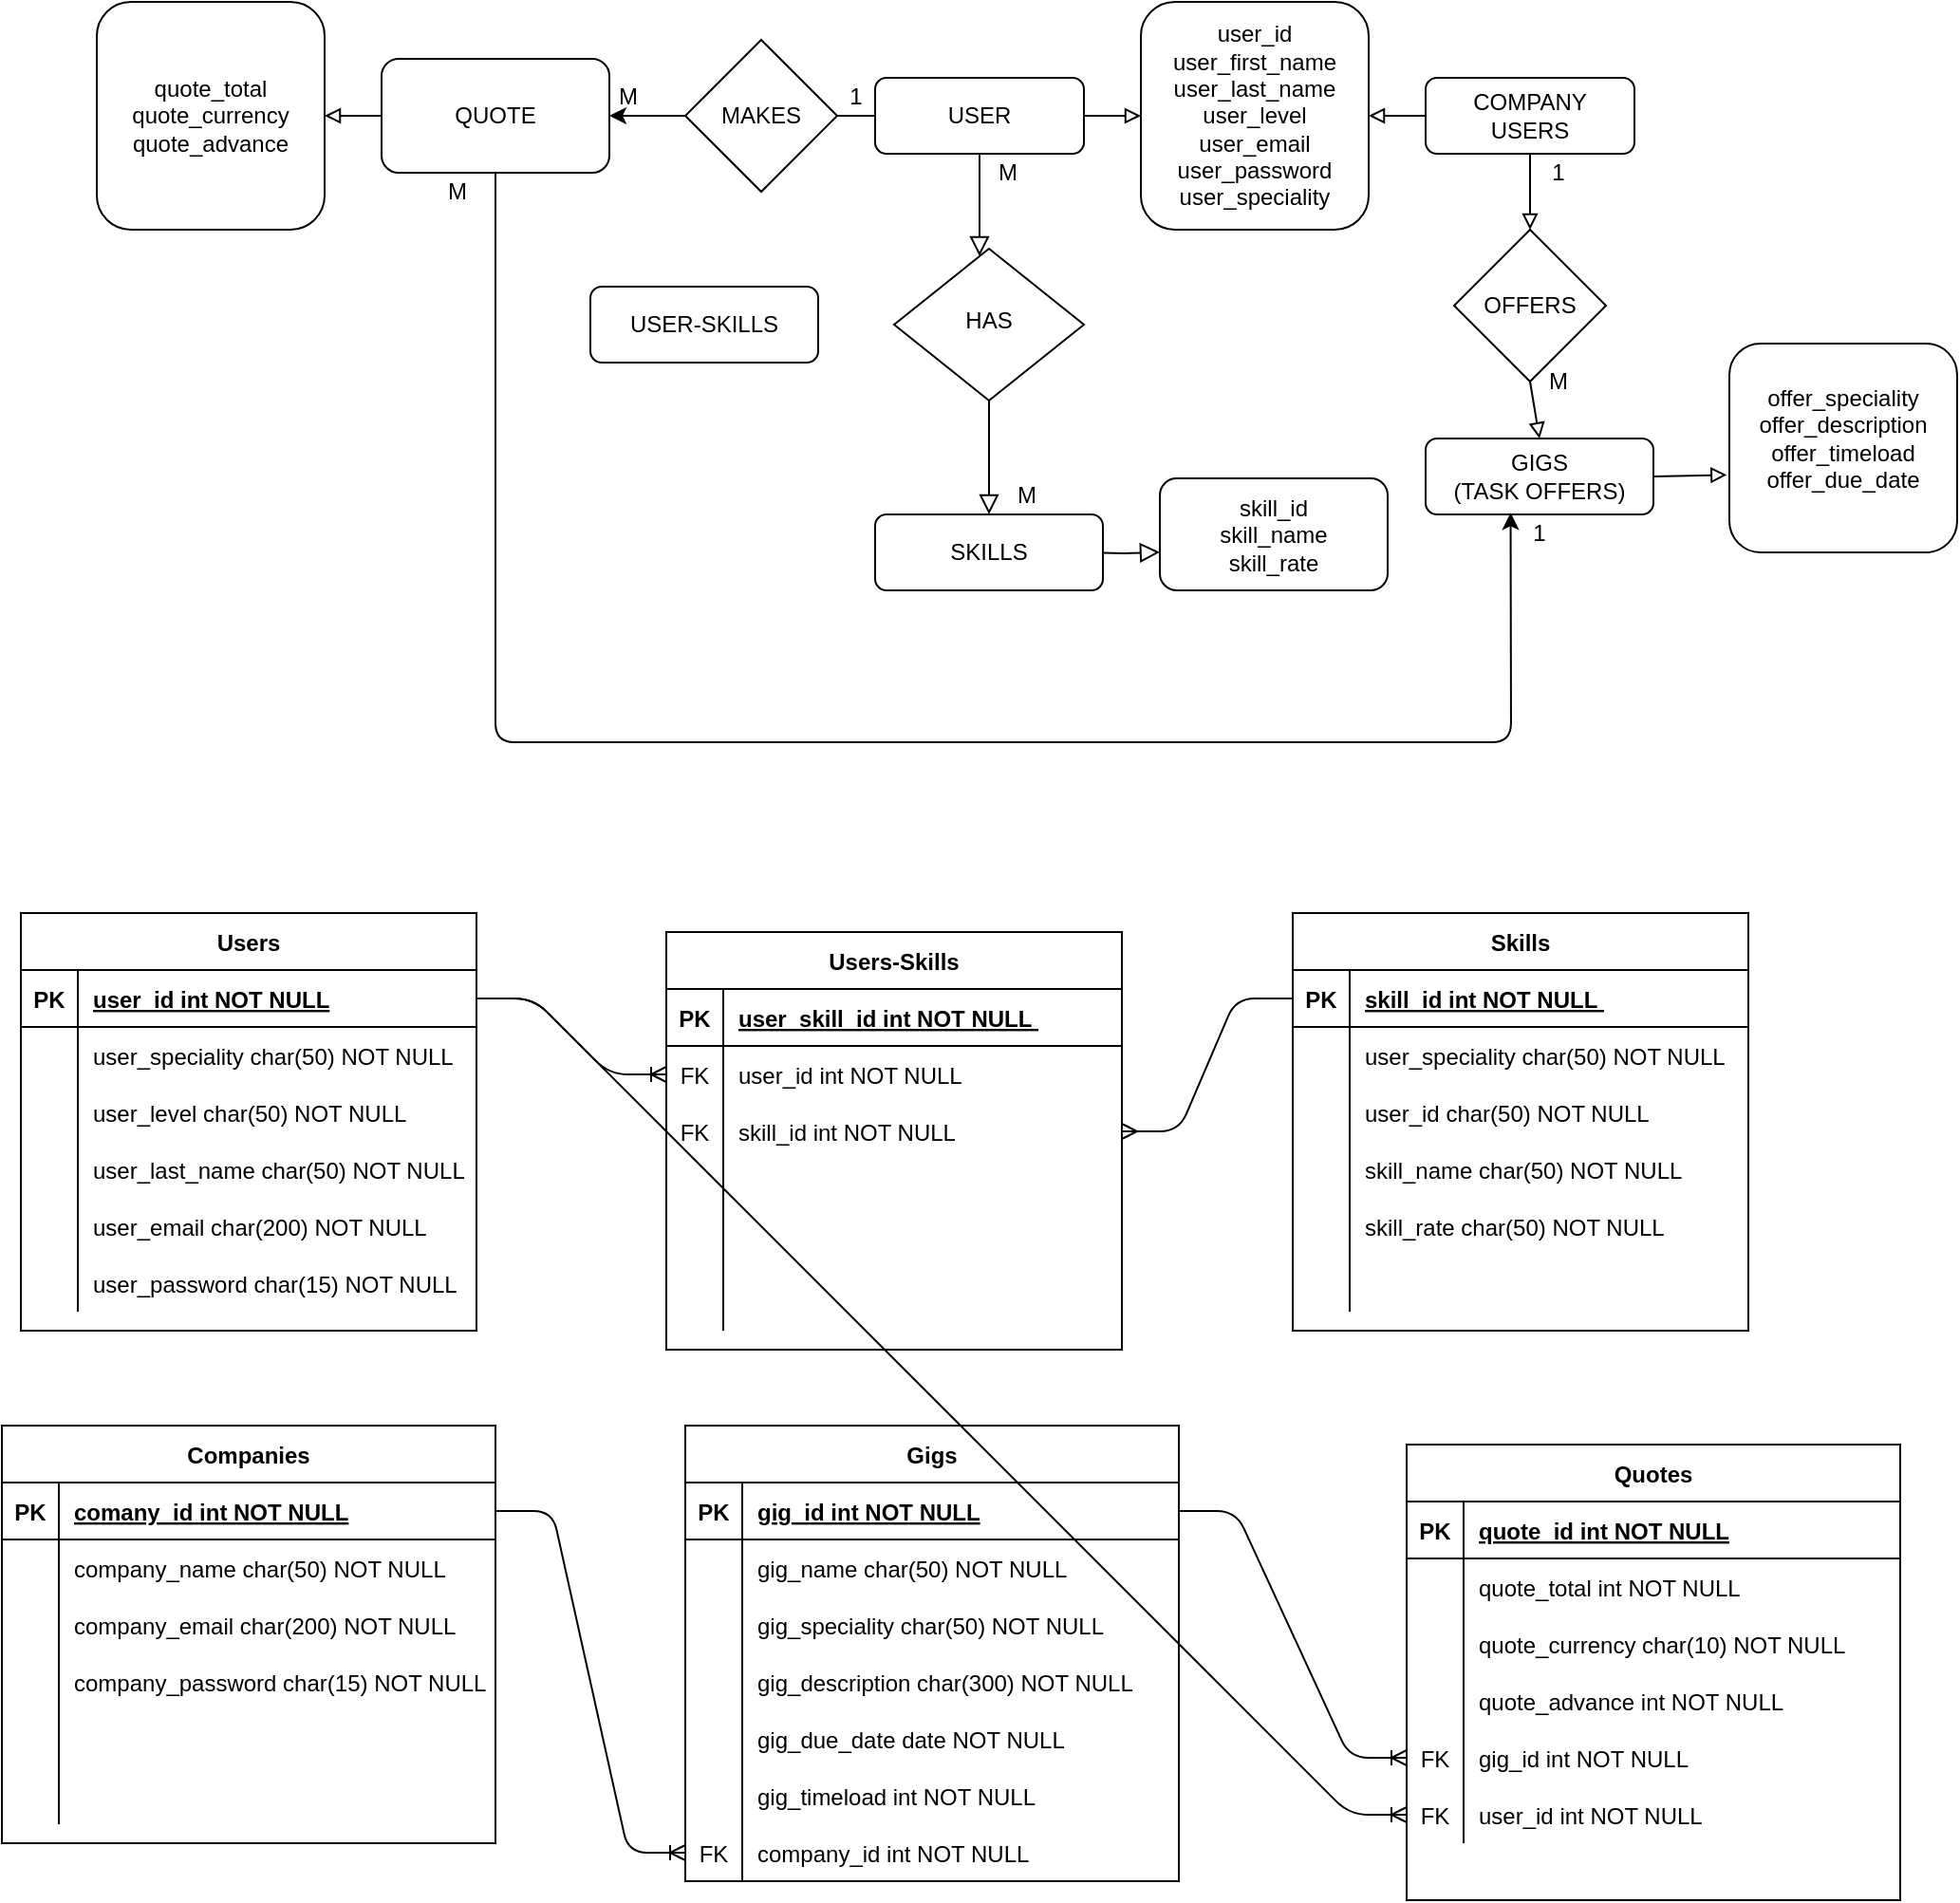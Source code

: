 <mxfile version="14.6.9" type="device"><diagram id="C5RBs43oDa-KdzZeNtuy" name="Page-1"><mxGraphModel dx="1940" dy="693" grid="1" gridSize="10" guides="1" tooltips="1" connect="1" arrows="1" fold="1" page="1" pageScale="1" pageWidth="827" pageHeight="1169" math="0" shadow="0"><root><mxCell id="WIyWlLk6GJQsqaUBKTNV-0"/><mxCell id="WIyWlLk6GJQsqaUBKTNV-1" parent="WIyWlLk6GJQsqaUBKTNV-0"/><mxCell id="WIyWlLk6GJQsqaUBKTNV-2" value="" style="rounded=0;html=1;jettySize=auto;orthogonalLoop=1;fontSize=11;endArrow=block;endFill=0;endSize=8;strokeWidth=1;shadow=0;labelBackgroundColor=none;edgeStyle=orthogonalEdgeStyle;" parent="WIyWlLk6GJQsqaUBKTNV-1" source="WIyWlLk6GJQsqaUBKTNV-3" target="WIyWlLk6GJQsqaUBKTNV-6" edge="1"><mxGeometry relative="1" as="geometry"><Array as="points"><mxPoint x="215" y="160"/><mxPoint x="215" y="160"/></Array></mxGeometry></mxCell><mxCell id="DviPVyhYTx432uyW9eKf-9" value="" style="edgeStyle=orthogonalEdgeStyle;rounded=0;orthogonalLoop=1;jettySize=auto;html=1;" edge="1" parent="WIyWlLk6GJQsqaUBKTNV-1" source="WIyWlLk6GJQsqaUBKTNV-3" target="DviPVyhYTx432uyW9eKf-8"><mxGeometry relative="1" as="geometry"/></mxCell><mxCell id="WIyWlLk6GJQsqaUBKTNV-3" value="USER" style="rounded=1;whiteSpace=wrap;html=1;fontSize=12;glass=0;strokeWidth=1;shadow=0;" parent="WIyWlLk6GJQsqaUBKTNV-1" vertex="1"><mxGeometry x="160" y="80" width="110" height="40" as="geometry"/></mxCell><mxCell id="WIyWlLk6GJQsqaUBKTNV-4" value="" style="rounded=0;html=1;jettySize=auto;orthogonalLoop=1;fontSize=11;endArrow=block;endFill=0;endSize=8;strokeWidth=1;shadow=0;labelBackgroundColor=none;edgeStyle=orthogonalEdgeStyle;" parent="WIyWlLk6GJQsqaUBKTNV-1" source="WIyWlLk6GJQsqaUBKTNV-6" edge="1"><mxGeometry y="20" relative="1" as="geometry"><mxPoint as="offset"/><mxPoint x="220" y="310" as="targetPoint"/><Array as="points"><mxPoint x="220" y="310"/></Array></mxGeometry></mxCell><mxCell id="WIyWlLk6GJQsqaUBKTNV-6" value="HAS" style="rhombus;whiteSpace=wrap;html=1;shadow=0;fontFamily=Helvetica;fontSize=12;align=center;strokeWidth=1;spacing=6;spacingTop=-4;" parent="WIyWlLk6GJQsqaUBKTNV-1" vertex="1"><mxGeometry x="170" y="170" width="100" height="80" as="geometry"/></mxCell><mxCell id="WIyWlLk6GJQsqaUBKTNV-9" value="" style="edgeStyle=orthogonalEdgeStyle;rounded=0;html=1;jettySize=auto;orthogonalLoop=1;fontSize=11;endArrow=block;endFill=0;endSize=8;strokeWidth=1;shadow=0;labelBackgroundColor=none;entryX=0;entryY=0.659;entryDx=0;entryDy=0;entryPerimeter=0;" parent="WIyWlLk6GJQsqaUBKTNV-1" target="WIyWlLk6GJQsqaUBKTNV-12" edge="1"><mxGeometry y="10" relative="1" as="geometry"><mxPoint as="offset"/><mxPoint x="270" y="330" as="sourcePoint"/><mxPoint x="309" y="330" as="targetPoint"/></mxGeometry></mxCell><mxCell id="WIyWlLk6GJQsqaUBKTNV-12" value="skill_id&lt;br&gt;skill_name&lt;br&gt;skill_rate" style="rounded=1;whiteSpace=wrap;html=1;fontSize=12;glass=0;strokeWidth=1;shadow=0;" parent="WIyWlLk6GJQsqaUBKTNV-1" vertex="1"><mxGeometry x="310" y="291" width="120" height="59" as="geometry"/></mxCell><mxCell id="zsSA6ns-RfoDLBIwvtzQ-1" value="SKILLS" style="rounded=1;whiteSpace=wrap;html=1;" parent="WIyWlLk6GJQsqaUBKTNV-1" vertex="1"><mxGeometry x="160" y="310" width="120" height="40" as="geometry"/></mxCell><mxCell id="zsSA6ns-RfoDLBIwvtzQ-2" value="" style="endArrow=block;html=1;exitX=1;exitY=0.5;exitDx=0;exitDy=0;endFill=0;entryX=0;entryY=0.5;entryDx=0;entryDy=0;" parent="WIyWlLk6GJQsqaUBKTNV-1" source="WIyWlLk6GJQsqaUBKTNV-3" target="zsSA6ns-RfoDLBIwvtzQ-3" edge="1"><mxGeometry width="50" height="50" relative="1" as="geometry"><mxPoint x="240" y="200" as="sourcePoint"/><mxPoint x="340" y="90" as="targetPoint"/></mxGeometry></mxCell><mxCell id="zsSA6ns-RfoDLBIwvtzQ-3" value="user_id&lt;br&gt;user_first_name&lt;br&gt;user_last_name&lt;br&gt;user_level&lt;br&gt;user_email&lt;br&gt;user_password&lt;br&gt;user_speciality" style="rounded=1;whiteSpace=wrap;html=1;fontSize=12;glass=0;strokeWidth=1;shadow=0;" parent="WIyWlLk6GJQsqaUBKTNV-1" vertex="1"><mxGeometry x="300" y="40" width="120" height="120" as="geometry"/></mxCell><mxCell id="zsSA6ns-RfoDLBIwvtzQ-4" value="COMPANY&lt;br&gt;USERS" style="rounded=1;whiteSpace=wrap;html=1;fontSize=12;glass=0;strokeWidth=1;shadow=0;" parent="WIyWlLk6GJQsqaUBKTNV-1" vertex="1"><mxGeometry x="450" y="80" width="110" height="40" as="geometry"/></mxCell><mxCell id="zsSA6ns-RfoDLBIwvtzQ-5" value="" style="endArrow=block;html=1;exitX=0;exitY=0.5;exitDx=0;exitDy=0;endFill=0;entryX=1;entryY=0.5;entryDx=0;entryDy=0;" parent="WIyWlLk6GJQsqaUBKTNV-1" source="zsSA6ns-RfoDLBIwvtzQ-4" target="zsSA6ns-RfoDLBIwvtzQ-3" edge="1"><mxGeometry width="50" height="50" relative="1" as="geometry"><mxPoint x="280" y="110" as="sourcePoint"/><mxPoint x="310" y="110" as="targetPoint"/></mxGeometry></mxCell><mxCell id="zsSA6ns-RfoDLBIwvtzQ-7" value="" style="rhombus;whiteSpace=wrap;html=1;" parent="WIyWlLk6GJQsqaUBKTNV-1" vertex="1"><mxGeometry x="465" y="160" width="80" height="80" as="geometry"/></mxCell><mxCell id="zsSA6ns-RfoDLBIwvtzQ-8" value="" style="endArrow=block;html=1;exitX=0.5;exitY=1;exitDx=0;exitDy=0;endFill=0;" parent="WIyWlLk6GJQsqaUBKTNV-1" source="zsSA6ns-RfoDLBIwvtzQ-4" target="zsSA6ns-RfoDLBIwvtzQ-7" edge="1"><mxGeometry width="50" height="50" relative="1" as="geometry"><mxPoint x="520" y="220" as="sourcePoint"/><mxPoint x="570" y="170" as="targetPoint"/></mxGeometry></mxCell><mxCell id="zsSA6ns-RfoDLBIwvtzQ-9" value="OFFERS" style="text;html=1;strokeColor=none;fillColor=none;align=center;verticalAlign=middle;whiteSpace=wrap;rounded=0;" parent="WIyWlLk6GJQsqaUBKTNV-1" vertex="1"><mxGeometry x="485" y="190" width="40" height="20" as="geometry"/></mxCell><mxCell id="zsSA6ns-RfoDLBIwvtzQ-10" value="GIGS&lt;br&gt;(TASK OFFERS)" style="rounded=1;whiteSpace=wrap;html=1;" parent="WIyWlLk6GJQsqaUBKTNV-1" vertex="1"><mxGeometry x="450" y="270" width="120" height="40" as="geometry"/></mxCell><mxCell id="zsSA6ns-RfoDLBIwvtzQ-11" value="" style="endArrow=block;html=1;exitX=0.5;exitY=1;exitDx=0;exitDy=0;endFill=0;entryX=0.5;entryY=0;entryDx=0;entryDy=0;" parent="WIyWlLk6GJQsqaUBKTNV-1" source="zsSA6ns-RfoDLBIwvtzQ-7" target="zsSA6ns-RfoDLBIwvtzQ-10" edge="1"><mxGeometry width="50" height="50" relative="1" as="geometry"><mxPoint x="515" y="130" as="sourcePoint"/><mxPoint x="515" y="170" as="targetPoint"/></mxGeometry></mxCell><mxCell id="zsSA6ns-RfoDLBIwvtzQ-12" value="" style="rounded=1;whiteSpace=wrap;html=1;" parent="WIyWlLk6GJQsqaUBKTNV-1" vertex="1"><mxGeometry x="610" y="220" width="120" height="110" as="geometry"/></mxCell><mxCell id="zsSA6ns-RfoDLBIwvtzQ-13" value="offer_speciality&lt;br&gt;offer_description&lt;br&gt;offer_timeload&lt;br&gt;offer_due_date" style="text;html=1;strokeColor=none;fillColor=none;align=center;verticalAlign=middle;whiteSpace=wrap;rounded=0;" parent="WIyWlLk6GJQsqaUBKTNV-1" vertex="1"><mxGeometry x="650" y="260" width="40" height="20" as="geometry"/></mxCell><mxCell id="zsSA6ns-RfoDLBIwvtzQ-14" value="" style="endArrow=block;html=1;exitX=1;exitY=0.5;exitDx=0;exitDy=0;endFill=0;entryX=-0.011;entryY=0.629;entryDx=0;entryDy=0;entryPerimeter=0;" parent="WIyWlLk6GJQsqaUBKTNV-1" source="zsSA6ns-RfoDLBIwvtzQ-10" target="zsSA6ns-RfoDLBIwvtzQ-12" edge="1"><mxGeometry width="50" height="50" relative="1" as="geometry"><mxPoint x="515" y="250" as="sourcePoint"/><mxPoint x="520" y="280" as="targetPoint"/></mxGeometry></mxCell><mxCell id="zsSA6ns-RfoDLBIwvtzQ-20" value="" style="edgeStyle=orthogonalEdgeStyle;rounded=0;orthogonalLoop=1;jettySize=auto;html=1;endArrow=block;endFill=0;exitX=0;exitY=0.5;exitDx=0;exitDy=0;" parent="WIyWlLk6GJQsqaUBKTNV-1" source="DviPVyhYTx432uyW9eKf-8" target="zsSA6ns-RfoDLBIwvtzQ-19" edge="1"><mxGeometry relative="1" as="geometry"><mxPoint x="570" y="570" as="sourcePoint"/></mxGeometry></mxCell><mxCell id="zsSA6ns-RfoDLBIwvtzQ-19" value="quote_total&lt;br&gt;quote_currency&lt;br&gt;quote_advance" style="whiteSpace=wrap;html=1;rounded=1;" parent="WIyWlLk6GJQsqaUBKTNV-1" vertex="1"><mxGeometry x="-250" y="40" width="120" height="120" as="geometry"/></mxCell><mxCell id="DviPVyhYTx432uyW9eKf-4" value="M" style="text;html=1;strokeColor=none;fillColor=none;align=center;verticalAlign=middle;whiteSpace=wrap;rounded=0;" vertex="1" parent="WIyWlLk6GJQsqaUBKTNV-1"><mxGeometry x="210" y="120" width="40" height="20" as="geometry"/></mxCell><mxCell id="DviPVyhYTx432uyW9eKf-5" value="M" style="text;html=1;strokeColor=none;fillColor=none;align=center;verticalAlign=middle;whiteSpace=wrap;rounded=0;" vertex="1" parent="WIyWlLk6GJQsqaUBKTNV-1"><mxGeometry x="220" y="290" width="40" height="20" as="geometry"/></mxCell><mxCell id="DviPVyhYTx432uyW9eKf-6" value="1" style="text;html=1;strokeColor=none;fillColor=none;align=center;verticalAlign=middle;whiteSpace=wrap;rounded=0;" vertex="1" parent="WIyWlLk6GJQsqaUBKTNV-1"><mxGeometry x="500" y="120" width="40" height="20" as="geometry"/></mxCell><mxCell id="DviPVyhYTx432uyW9eKf-7" value="M" style="text;html=1;strokeColor=none;fillColor=none;align=center;verticalAlign=middle;whiteSpace=wrap;rounded=0;" vertex="1" parent="WIyWlLk6GJQsqaUBKTNV-1"><mxGeometry x="500" y="230" width="40" height="20" as="geometry"/></mxCell><mxCell id="DviPVyhYTx432uyW9eKf-8" value="QUOTE" style="whiteSpace=wrap;html=1;rounded=1;shadow=0;strokeWidth=1;glass=0;" vertex="1" parent="WIyWlLk6GJQsqaUBKTNV-1"><mxGeometry x="-100" y="70" width="120" height="60" as="geometry"/></mxCell><mxCell id="DviPVyhYTx432uyW9eKf-10" value="MAKES" style="rhombus;whiteSpace=wrap;html=1;" vertex="1" parent="WIyWlLk6GJQsqaUBKTNV-1"><mxGeometry x="60" y="60" width="80" height="80" as="geometry"/></mxCell><mxCell id="DviPVyhYTx432uyW9eKf-11" value="1" style="text;html=1;strokeColor=none;fillColor=none;align=center;verticalAlign=middle;whiteSpace=wrap;rounded=0;" vertex="1" parent="WIyWlLk6GJQsqaUBKTNV-1"><mxGeometry x="130" y="80" width="40" height="20" as="geometry"/></mxCell><mxCell id="DviPVyhYTx432uyW9eKf-12" value="M" style="text;html=1;strokeColor=none;fillColor=none;align=center;verticalAlign=middle;whiteSpace=wrap;rounded=0;" vertex="1" parent="WIyWlLk6GJQsqaUBKTNV-1"><mxGeometry x="10" y="80" width="40" height="20" as="geometry"/></mxCell><mxCell id="DviPVyhYTx432uyW9eKf-13" value="" style="endArrow=classic;html=1;entryX=0.373;entryY=0.979;entryDx=0;entryDy=0;entryPerimeter=0;exitX=0.5;exitY=1;exitDx=0;exitDy=0;" edge="1" parent="WIyWlLk6GJQsqaUBKTNV-1" source="DviPVyhYTx432uyW9eKf-8" target="zsSA6ns-RfoDLBIwvtzQ-10"><mxGeometry width="50" height="50" relative="1" as="geometry"><mxPoint x="70" y="180" as="sourcePoint"/><mxPoint x="410" y="330" as="targetPoint"/><Array as="points"><mxPoint x="-40" y="430"/><mxPoint x="495" y="430"/></Array></mxGeometry></mxCell><mxCell id="DviPVyhYTx432uyW9eKf-15" value="1" style="text;html=1;strokeColor=none;fillColor=none;align=center;verticalAlign=middle;whiteSpace=wrap;rounded=0;" vertex="1" parent="WIyWlLk6GJQsqaUBKTNV-1"><mxGeometry x="490" y="310" width="40" height="20" as="geometry"/></mxCell><mxCell id="DviPVyhYTx432uyW9eKf-16" value="M" style="text;html=1;strokeColor=none;fillColor=none;align=center;verticalAlign=middle;whiteSpace=wrap;rounded=0;" vertex="1" parent="WIyWlLk6GJQsqaUBKTNV-1"><mxGeometry x="-80" y="130" width="40" height="20" as="geometry"/></mxCell><mxCell id="DviPVyhYTx432uyW9eKf-17" value="USER-SKILLS&lt;br&gt;" style="rounded=1;whiteSpace=wrap;html=1;" vertex="1" parent="WIyWlLk6GJQsqaUBKTNV-1"><mxGeometry x="10" y="190" width="120" height="40" as="geometry"/></mxCell><mxCell id="DviPVyhYTx432uyW9eKf-19" value="Users" style="shape=table;startSize=30;container=1;collapsible=1;childLayout=tableLayout;fixedRows=1;rowLines=0;fontStyle=1;align=center;resizeLast=1;" vertex="1" parent="WIyWlLk6GJQsqaUBKTNV-1"><mxGeometry x="-290" y="520" width="240" height="220" as="geometry"/></mxCell><mxCell id="DviPVyhYTx432uyW9eKf-20" value="" style="shape=partialRectangle;collapsible=0;dropTarget=0;pointerEvents=0;fillColor=none;top=0;left=0;bottom=1;right=0;points=[[0,0.5],[1,0.5]];portConstraint=eastwest;" vertex="1" parent="DviPVyhYTx432uyW9eKf-19"><mxGeometry y="30" width="240" height="30" as="geometry"/></mxCell><mxCell id="DviPVyhYTx432uyW9eKf-21" value="PK" style="shape=partialRectangle;connectable=0;fillColor=none;top=0;left=0;bottom=0;right=0;fontStyle=1;overflow=hidden;" vertex="1" parent="DviPVyhYTx432uyW9eKf-20"><mxGeometry width="30" height="30" as="geometry"/></mxCell><mxCell id="DviPVyhYTx432uyW9eKf-22" value="user_id int NOT NULL" style="shape=partialRectangle;connectable=0;fillColor=none;top=0;left=0;bottom=0;right=0;align=left;spacingLeft=6;fontStyle=5;overflow=hidden;" vertex="1" parent="DviPVyhYTx432uyW9eKf-20"><mxGeometry x="30" width="210" height="30" as="geometry"/></mxCell><mxCell id="DviPVyhYTx432uyW9eKf-23" value="" style="shape=partialRectangle;collapsible=0;dropTarget=0;pointerEvents=0;fillColor=none;top=0;left=0;bottom=0;right=0;points=[[0,0.5],[1,0.5]];portConstraint=eastwest;" vertex="1" parent="DviPVyhYTx432uyW9eKf-19"><mxGeometry y="60" width="240" height="30" as="geometry"/></mxCell><mxCell id="DviPVyhYTx432uyW9eKf-24" value="" style="shape=partialRectangle;connectable=0;fillColor=none;top=0;left=0;bottom=0;right=0;editable=1;overflow=hidden;" vertex="1" parent="DviPVyhYTx432uyW9eKf-23"><mxGeometry width="30" height="30" as="geometry"/></mxCell><mxCell id="DviPVyhYTx432uyW9eKf-25" value="user_speciality char(50) NOT NULL" style="shape=partialRectangle;connectable=0;fillColor=none;top=0;left=0;bottom=0;right=0;align=left;spacingLeft=6;overflow=hidden;" vertex="1" parent="DviPVyhYTx432uyW9eKf-23"><mxGeometry x="30" width="210" height="30" as="geometry"/></mxCell><mxCell id="DviPVyhYTx432uyW9eKf-26" value="" style="shape=partialRectangle;collapsible=0;dropTarget=0;pointerEvents=0;fillColor=none;top=0;left=0;bottom=0;right=0;points=[[0,0.5],[1,0.5]];portConstraint=eastwest;" vertex="1" parent="DviPVyhYTx432uyW9eKf-19"><mxGeometry y="90" width="240" height="30" as="geometry"/></mxCell><mxCell id="DviPVyhYTx432uyW9eKf-27" value="" style="shape=partialRectangle;connectable=0;fillColor=none;top=0;left=0;bottom=0;right=0;editable=1;overflow=hidden;" vertex="1" parent="DviPVyhYTx432uyW9eKf-26"><mxGeometry width="30" height="30" as="geometry"/></mxCell><mxCell id="DviPVyhYTx432uyW9eKf-28" value="user_level char(50) NOT NULL" style="shape=partialRectangle;connectable=0;fillColor=none;top=0;left=0;bottom=0;right=0;align=left;spacingLeft=6;overflow=hidden;" vertex="1" parent="DviPVyhYTx432uyW9eKf-26"><mxGeometry x="30" width="210" height="30" as="geometry"/></mxCell><mxCell id="DviPVyhYTx432uyW9eKf-29" value="" style="shape=partialRectangle;collapsible=0;dropTarget=0;pointerEvents=0;fillColor=none;top=0;left=0;bottom=0;right=0;points=[[0,0.5],[1,0.5]];portConstraint=eastwest;" vertex="1" parent="DviPVyhYTx432uyW9eKf-19"><mxGeometry y="120" width="240" height="30" as="geometry"/></mxCell><mxCell id="DviPVyhYTx432uyW9eKf-30" value="" style="shape=partialRectangle;connectable=0;fillColor=none;top=0;left=0;bottom=0;right=0;editable=1;overflow=hidden;" vertex="1" parent="DviPVyhYTx432uyW9eKf-29"><mxGeometry width="30" height="30" as="geometry"/></mxCell><mxCell id="DviPVyhYTx432uyW9eKf-31" value="user_last_name char(50) NOT NULL" style="shape=partialRectangle;connectable=0;fillColor=none;top=0;left=0;bottom=0;right=0;align=left;spacingLeft=6;overflow=hidden;" vertex="1" parent="DviPVyhYTx432uyW9eKf-29"><mxGeometry x="30" width="210" height="30" as="geometry"/></mxCell><mxCell id="DviPVyhYTx432uyW9eKf-45" value="" style="shape=partialRectangle;collapsible=0;dropTarget=0;pointerEvents=0;fillColor=none;top=0;left=0;bottom=0;right=0;points=[[0,0.5],[1,0.5]];portConstraint=eastwest;" vertex="1" parent="DviPVyhYTx432uyW9eKf-19"><mxGeometry y="150" width="240" height="30" as="geometry"/></mxCell><mxCell id="DviPVyhYTx432uyW9eKf-46" value="" style="shape=partialRectangle;connectable=0;fillColor=none;top=0;left=0;bottom=0;right=0;editable=1;overflow=hidden;" vertex="1" parent="DviPVyhYTx432uyW9eKf-45"><mxGeometry width="30" height="30" as="geometry"/></mxCell><mxCell id="DviPVyhYTx432uyW9eKf-47" value="user_email char(200) NOT NULL" style="shape=partialRectangle;connectable=0;fillColor=none;top=0;left=0;bottom=0;right=0;align=left;spacingLeft=6;overflow=hidden;" vertex="1" parent="DviPVyhYTx432uyW9eKf-45"><mxGeometry x="30" width="210" height="30" as="geometry"/></mxCell><mxCell id="DviPVyhYTx432uyW9eKf-48" value="" style="shape=partialRectangle;collapsible=0;dropTarget=0;pointerEvents=0;fillColor=none;top=0;left=0;bottom=0;right=0;points=[[0,0.5],[1,0.5]];portConstraint=eastwest;" vertex="1" parent="DviPVyhYTx432uyW9eKf-19"><mxGeometry y="180" width="240" height="30" as="geometry"/></mxCell><mxCell id="DviPVyhYTx432uyW9eKf-49" value="" style="shape=partialRectangle;connectable=0;fillColor=none;top=0;left=0;bottom=0;right=0;editable=1;overflow=hidden;" vertex="1" parent="DviPVyhYTx432uyW9eKf-48"><mxGeometry width="30" height="30" as="geometry"/></mxCell><mxCell id="DviPVyhYTx432uyW9eKf-50" value="user_password char(15) NOT NULL" style="shape=partialRectangle;connectable=0;fillColor=none;top=0;left=0;bottom=0;right=0;align=left;spacingLeft=6;overflow=hidden;" vertex="1" parent="DviPVyhYTx432uyW9eKf-48"><mxGeometry x="30" width="210" height="30" as="geometry"/></mxCell><mxCell id="DviPVyhYTx432uyW9eKf-51" value="Users-Skills" style="shape=table;startSize=30;container=1;collapsible=1;childLayout=tableLayout;fixedRows=1;rowLines=0;fontStyle=1;align=center;resizeLast=1;" vertex="1" parent="WIyWlLk6GJQsqaUBKTNV-1"><mxGeometry x="50" y="530" width="240" height="220" as="geometry"/></mxCell><mxCell id="DviPVyhYTx432uyW9eKf-52" value="" style="shape=partialRectangle;collapsible=0;dropTarget=0;pointerEvents=0;fillColor=none;top=0;left=0;bottom=1;right=0;points=[[0,0.5],[1,0.5]];portConstraint=eastwest;" vertex="1" parent="DviPVyhYTx432uyW9eKf-51"><mxGeometry y="30" width="240" height="30" as="geometry"/></mxCell><mxCell id="DviPVyhYTx432uyW9eKf-53" value="PK" style="shape=partialRectangle;connectable=0;fillColor=none;top=0;left=0;bottom=0;right=0;fontStyle=1;overflow=hidden;" vertex="1" parent="DviPVyhYTx432uyW9eKf-52"><mxGeometry width="30" height="30" as="geometry"/></mxCell><mxCell id="DviPVyhYTx432uyW9eKf-54" value="user_skill_id int NOT NULL " style="shape=partialRectangle;connectable=0;fillColor=none;top=0;left=0;bottom=0;right=0;align=left;spacingLeft=6;fontStyle=5;overflow=hidden;" vertex="1" parent="DviPVyhYTx432uyW9eKf-52"><mxGeometry x="30" width="210" height="30" as="geometry"/></mxCell><mxCell id="DviPVyhYTx432uyW9eKf-55" value="" style="shape=partialRectangle;collapsible=0;dropTarget=0;pointerEvents=0;fillColor=none;top=0;left=0;bottom=0;right=0;points=[[0,0.5],[1,0.5]];portConstraint=eastwest;" vertex="1" parent="DviPVyhYTx432uyW9eKf-51"><mxGeometry y="60" width="240" height="30" as="geometry"/></mxCell><mxCell id="DviPVyhYTx432uyW9eKf-56" value="FK" style="shape=partialRectangle;connectable=0;fillColor=none;top=0;left=0;bottom=0;right=0;editable=1;overflow=hidden;" vertex="1" parent="DviPVyhYTx432uyW9eKf-55"><mxGeometry width="30" height="30" as="geometry"/></mxCell><mxCell id="DviPVyhYTx432uyW9eKf-57" value="user_id int NOT NULL" style="shape=partialRectangle;connectable=0;fillColor=none;top=0;left=0;bottom=0;right=0;align=left;spacingLeft=6;overflow=hidden;" vertex="1" parent="DviPVyhYTx432uyW9eKf-55"><mxGeometry x="30" width="210" height="30" as="geometry"/></mxCell><mxCell id="DviPVyhYTx432uyW9eKf-58" value="" style="shape=partialRectangle;collapsible=0;dropTarget=0;pointerEvents=0;fillColor=none;top=0;left=0;bottom=0;right=0;points=[[0,0.5],[1,0.5]];portConstraint=eastwest;" vertex="1" parent="DviPVyhYTx432uyW9eKf-51"><mxGeometry y="90" width="240" height="30" as="geometry"/></mxCell><mxCell id="DviPVyhYTx432uyW9eKf-59" value="FK" style="shape=partialRectangle;connectable=0;fillColor=none;top=0;left=0;bottom=0;right=0;editable=1;overflow=hidden;" vertex="1" parent="DviPVyhYTx432uyW9eKf-58"><mxGeometry width="30" height="30" as="geometry"/></mxCell><mxCell id="DviPVyhYTx432uyW9eKf-60" value="skill_id int NOT NULL" style="shape=partialRectangle;connectable=0;fillColor=none;top=0;left=0;bottom=0;right=0;align=left;spacingLeft=6;overflow=hidden;" vertex="1" parent="DviPVyhYTx432uyW9eKf-58"><mxGeometry x="30" width="210" height="30" as="geometry"/></mxCell><mxCell id="DviPVyhYTx432uyW9eKf-61" value="" style="shape=partialRectangle;collapsible=0;dropTarget=0;pointerEvents=0;fillColor=none;top=0;left=0;bottom=0;right=0;points=[[0,0.5],[1,0.5]];portConstraint=eastwest;" vertex="1" parent="DviPVyhYTx432uyW9eKf-51"><mxGeometry y="120" width="240" height="30" as="geometry"/></mxCell><mxCell id="DviPVyhYTx432uyW9eKf-62" value="" style="shape=partialRectangle;connectable=0;fillColor=none;top=0;left=0;bottom=0;right=0;editable=1;overflow=hidden;" vertex="1" parent="DviPVyhYTx432uyW9eKf-61"><mxGeometry width="30" height="30" as="geometry"/></mxCell><mxCell id="DviPVyhYTx432uyW9eKf-63" value="" style="shape=partialRectangle;connectable=0;fillColor=none;top=0;left=0;bottom=0;right=0;align=left;spacingLeft=6;overflow=hidden;" vertex="1" parent="DviPVyhYTx432uyW9eKf-61"><mxGeometry x="30" width="210" height="30" as="geometry"/></mxCell><mxCell id="DviPVyhYTx432uyW9eKf-64" value="" style="shape=partialRectangle;collapsible=0;dropTarget=0;pointerEvents=0;fillColor=none;top=0;left=0;bottom=0;right=0;points=[[0,0.5],[1,0.5]];portConstraint=eastwest;" vertex="1" parent="DviPVyhYTx432uyW9eKf-51"><mxGeometry y="150" width="240" height="30" as="geometry"/></mxCell><mxCell id="DviPVyhYTx432uyW9eKf-65" value="" style="shape=partialRectangle;connectable=0;fillColor=none;top=0;left=0;bottom=0;right=0;editable=1;overflow=hidden;" vertex="1" parent="DviPVyhYTx432uyW9eKf-64"><mxGeometry width="30" height="30" as="geometry"/></mxCell><mxCell id="DviPVyhYTx432uyW9eKf-66" value="" style="shape=partialRectangle;connectable=0;fillColor=none;top=0;left=0;bottom=0;right=0;align=left;spacingLeft=6;overflow=hidden;" vertex="1" parent="DviPVyhYTx432uyW9eKf-64"><mxGeometry x="30" width="210" height="30" as="geometry"/></mxCell><mxCell id="DviPVyhYTx432uyW9eKf-67" value="" style="shape=partialRectangle;collapsible=0;dropTarget=0;pointerEvents=0;fillColor=none;top=0;left=0;bottom=0;right=0;points=[[0,0.5],[1,0.5]];portConstraint=eastwest;" vertex="1" parent="DviPVyhYTx432uyW9eKf-51"><mxGeometry y="180" width="240" height="30" as="geometry"/></mxCell><mxCell id="DviPVyhYTx432uyW9eKf-68" value="" style="shape=partialRectangle;connectable=0;fillColor=none;top=0;left=0;bottom=0;right=0;editable=1;overflow=hidden;" vertex="1" parent="DviPVyhYTx432uyW9eKf-67"><mxGeometry width="30" height="30" as="geometry"/></mxCell><mxCell id="DviPVyhYTx432uyW9eKf-69" value="" style="shape=partialRectangle;connectable=0;fillColor=none;top=0;left=0;bottom=0;right=0;align=left;spacingLeft=6;overflow=hidden;" vertex="1" parent="DviPVyhYTx432uyW9eKf-67"><mxGeometry x="30" width="210" height="30" as="geometry"/></mxCell><mxCell id="DviPVyhYTx432uyW9eKf-70" value="Skills" style="shape=table;startSize=30;container=1;collapsible=1;childLayout=tableLayout;fixedRows=1;rowLines=0;fontStyle=1;align=center;resizeLast=1;" vertex="1" parent="WIyWlLk6GJQsqaUBKTNV-1"><mxGeometry x="380" y="520" width="240" height="220" as="geometry"/></mxCell><mxCell id="DviPVyhYTx432uyW9eKf-71" value="" style="shape=partialRectangle;collapsible=0;dropTarget=0;pointerEvents=0;fillColor=none;top=0;left=0;bottom=1;right=0;points=[[0,0.5],[1,0.5]];portConstraint=eastwest;" vertex="1" parent="DviPVyhYTx432uyW9eKf-70"><mxGeometry y="30" width="240" height="30" as="geometry"/></mxCell><mxCell id="DviPVyhYTx432uyW9eKf-72" value="PK" style="shape=partialRectangle;connectable=0;fillColor=none;top=0;left=0;bottom=0;right=0;fontStyle=1;overflow=hidden;" vertex="1" parent="DviPVyhYTx432uyW9eKf-71"><mxGeometry width="30" height="30" as="geometry"/></mxCell><mxCell id="DviPVyhYTx432uyW9eKf-73" value="skill_id int NOT NULL " style="shape=partialRectangle;connectable=0;fillColor=none;top=0;left=0;bottom=0;right=0;align=left;spacingLeft=6;fontStyle=5;overflow=hidden;" vertex="1" parent="DviPVyhYTx432uyW9eKf-71"><mxGeometry x="30" width="210" height="30" as="geometry"/></mxCell><mxCell id="DviPVyhYTx432uyW9eKf-74" value="" style="shape=partialRectangle;collapsible=0;dropTarget=0;pointerEvents=0;fillColor=none;top=0;left=0;bottom=0;right=0;points=[[0,0.5],[1,0.5]];portConstraint=eastwest;" vertex="1" parent="DviPVyhYTx432uyW9eKf-70"><mxGeometry y="60" width="240" height="30" as="geometry"/></mxCell><mxCell id="DviPVyhYTx432uyW9eKf-75" value="" style="shape=partialRectangle;connectable=0;fillColor=none;top=0;left=0;bottom=0;right=0;editable=1;overflow=hidden;" vertex="1" parent="DviPVyhYTx432uyW9eKf-74"><mxGeometry width="30" height="30" as="geometry"/></mxCell><mxCell id="DviPVyhYTx432uyW9eKf-76" value="user_speciality char(50) NOT NULL" style="shape=partialRectangle;connectable=0;fillColor=none;top=0;left=0;bottom=0;right=0;align=left;spacingLeft=6;overflow=hidden;" vertex="1" parent="DviPVyhYTx432uyW9eKf-74"><mxGeometry x="30" width="210" height="30" as="geometry"/></mxCell><mxCell id="DviPVyhYTx432uyW9eKf-77" value="" style="shape=partialRectangle;collapsible=0;dropTarget=0;pointerEvents=0;fillColor=none;top=0;left=0;bottom=0;right=0;points=[[0,0.5],[1,0.5]];portConstraint=eastwest;" vertex="1" parent="DviPVyhYTx432uyW9eKf-70"><mxGeometry y="90" width="240" height="30" as="geometry"/></mxCell><mxCell id="DviPVyhYTx432uyW9eKf-78" value="" style="shape=partialRectangle;connectable=0;fillColor=none;top=0;left=0;bottom=0;right=0;editable=1;overflow=hidden;" vertex="1" parent="DviPVyhYTx432uyW9eKf-77"><mxGeometry width="30" height="30" as="geometry"/></mxCell><mxCell id="DviPVyhYTx432uyW9eKf-79" value="user_id char(50) NOT NULL" style="shape=partialRectangle;connectable=0;fillColor=none;top=0;left=0;bottom=0;right=0;align=left;spacingLeft=6;overflow=hidden;" vertex="1" parent="DviPVyhYTx432uyW9eKf-77"><mxGeometry x="30" width="210" height="30" as="geometry"/></mxCell><mxCell id="DviPVyhYTx432uyW9eKf-80" value="" style="shape=partialRectangle;collapsible=0;dropTarget=0;pointerEvents=0;fillColor=none;top=0;left=0;bottom=0;right=0;points=[[0,0.5],[1,0.5]];portConstraint=eastwest;" vertex="1" parent="DviPVyhYTx432uyW9eKf-70"><mxGeometry y="120" width="240" height="30" as="geometry"/></mxCell><mxCell id="DviPVyhYTx432uyW9eKf-81" value="" style="shape=partialRectangle;connectable=0;fillColor=none;top=0;left=0;bottom=0;right=0;editable=1;overflow=hidden;" vertex="1" parent="DviPVyhYTx432uyW9eKf-80"><mxGeometry width="30" height="30" as="geometry"/></mxCell><mxCell id="DviPVyhYTx432uyW9eKf-82" value="skill_name char(50) NOT NULL" style="shape=partialRectangle;connectable=0;fillColor=none;top=0;left=0;bottom=0;right=0;align=left;spacingLeft=6;overflow=hidden;" vertex="1" parent="DviPVyhYTx432uyW9eKf-80"><mxGeometry x="30" width="210" height="30" as="geometry"/></mxCell><mxCell id="DviPVyhYTx432uyW9eKf-83" value="" style="shape=partialRectangle;collapsible=0;dropTarget=0;pointerEvents=0;fillColor=none;top=0;left=0;bottom=0;right=0;points=[[0,0.5],[1,0.5]];portConstraint=eastwest;" vertex="1" parent="DviPVyhYTx432uyW9eKf-70"><mxGeometry y="150" width="240" height="30" as="geometry"/></mxCell><mxCell id="DviPVyhYTx432uyW9eKf-84" value="" style="shape=partialRectangle;connectable=0;fillColor=none;top=0;left=0;bottom=0;right=0;editable=1;overflow=hidden;" vertex="1" parent="DviPVyhYTx432uyW9eKf-83"><mxGeometry width="30" height="30" as="geometry"/></mxCell><mxCell id="DviPVyhYTx432uyW9eKf-85" value="skill_rate char(50) NOT NULL" style="shape=partialRectangle;connectable=0;fillColor=none;top=0;left=0;bottom=0;right=0;align=left;spacingLeft=6;overflow=hidden;" vertex="1" parent="DviPVyhYTx432uyW9eKf-83"><mxGeometry x="30" width="210" height="30" as="geometry"/></mxCell><mxCell id="DviPVyhYTx432uyW9eKf-86" value="" style="shape=partialRectangle;collapsible=0;dropTarget=0;pointerEvents=0;fillColor=none;top=0;left=0;bottom=0;right=0;points=[[0,0.5],[1,0.5]];portConstraint=eastwest;" vertex="1" parent="DviPVyhYTx432uyW9eKf-70"><mxGeometry y="180" width="240" height="30" as="geometry"/></mxCell><mxCell id="DviPVyhYTx432uyW9eKf-87" value="" style="shape=partialRectangle;connectable=0;fillColor=none;top=0;left=0;bottom=0;right=0;editable=1;overflow=hidden;" vertex="1" parent="DviPVyhYTx432uyW9eKf-86"><mxGeometry width="30" height="30" as="geometry"/></mxCell><mxCell id="DviPVyhYTx432uyW9eKf-88" value="" style="shape=partialRectangle;connectable=0;fillColor=none;top=0;left=0;bottom=0;right=0;align=left;spacingLeft=6;overflow=hidden;" vertex="1" parent="DviPVyhYTx432uyW9eKf-86"><mxGeometry x="30" width="210" height="30" as="geometry"/></mxCell><mxCell id="DviPVyhYTx432uyW9eKf-90" value="Companies" style="shape=table;startSize=30;container=1;collapsible=1;childLayout=tableLayout;fixedRows=1;rowLines=0;fontStyle=1;align=center;resizeLast=1;" vertex="1" parent="WIyWlLk6GJQsqaUBKTNV-1"><mxGeometry x="-300" y="790" width="260" height="220" as="geometry"/></mxCell><mxCell id="DviPVyhYTx432uyW9eKf-91" value="" style="shape=partialRectangle;collapsible=0;dropTarget=0;pointerEvents=0;fillColor=none;top=0;left=0;bottom=1;right=0;points=[[0,0.5],[1,0.5]];portConstraint=eastwest;" vertex="1" parent="DviPVyhYTx432uyW9eKf-90"><mxGeometry y="30" width="260" height="30" as="geometry"/></mxCell><mxCell id="DviPVyhYTx432uyW9eKf-92" value="PK" style="shape=partialRectangle;connectable=0;fillColor=none;top=0;left=0;bottom=0;right=0;fontStyle=1;overflow=hidden;" vertex="1" parent="DviPVyhYTx432uyW9eKf-91"><mxGeometry width="30" height="30" as="geometry"/></mxCell><mxCell id="DviPVyhYTx432uyW9eKf-93" value="comany_id int NOT NULL" style="shape=partialRectangle;connectable=0;fillColor=none;top=0;left=0;bottom=0;right=0;align=left;spacingLeft=6;fontStyle=5;overflow=hidden;" vertex="1" parent="DviPVyhYTx432uyW9eKf-91"><mxGeometry x="30" width="230" height="30" as="geometry"/></mxCell><mxCell id="DviPVyhYTx432uyW9eKf-94" value="" style="shape=partialRectangle;collapsible=0;dropTarget=0;pointerEvents=0;fillColor=none;top=0;left=0;bottom=0;right=0;points=[[0,0.5],[1,0.5]];portConstraint=eastwest;" vertex="1" parent="DviPVyhYTx432uyW9eKf-90"><mxGeometry y="60" width="260" height="30" as="geometry"/></mxCell><mxCell id="DviPVyhYTx432uyW9eKf-95" value="" style="shape=partialRectangle;connectable=0;fillColor=none;top=0;left=0;bottom=0;right=0;editable=1;overflow=hidden;" vertex="1" parent="DviPVyhYTx432uyW9eKf-94"><mxGeometry width="30" height="30" as="geometry"/></mxCell><mxCell id="DviPVyhYTx432uyW9eKf-96" value="company_name char(50) NOT NULL" style="shape=partialRectangle;connectable=0;fillColor=none;top=0;left=0;bottom=0;right=0;align=left;spacingLeft=6;overflow=hidden;" vertex="1" parent="DviPVyhYTx432uyW9eKf-94"><mxGeometry x="30" width="230" height="30" as="geometry"/></mxCell><mxCell id="DviPVyhYTx432uyW9eKf-97" value="" style="shape=partialRectangle;collapsible=0;dropTarget=0;pointerEvents=0;fillColor=none;top=0;left=0;bottom=0;right=0;points=[[0,0.5],[1,0.5]];portConstraint=eastwest;" vertex="1" parent="DviPVyhYTx432uyW9eKf-90"><mxGeometry y="90" width="260" height="30" as="geometry"/></mxCell><mxCell id="DviPVyhYTx432uyW9eKf-98" value="" style="shape=partialRectangle;connectable=0;fillColor=none;top=0;left=0;bottom=0;right=0;editable=1;overflow=hidden;" vertex="1" parent="DviPVyhYTx432uyW9eKf-97"><mxGeometry width="30" height="30" as="geometry"/></mxCell><mxCell id="DviPVyhYTx432uyW9eKf-99" value="company_email char(200) NOT NULL" style="shape=partialRectangle;connectable=0;fillColor=none;top=0;left=0;bottom=0;right=0;align=left;spacingLeft=6;overflow=hidden;" vertex="1" parent="DviPVyhYTx432uyW9eKf-97"><mxGeometry x="30" width="230" height="30" as="geometry"/></mxCell><mxCell id="DviPVyhYTx432uyW9eKf-100" value="" style="shape=partialRectangle;collapsible=0;dropTarget=0;pointerEvents=0;fillColor=none;top=0;left=0;bottom=0;right=0;points=[[0,0.5],[1,0.5]];portConstraint=eastwest;" vertex="1" parent="DviPVyhYTx432uyW9eKf-90"><mxGeometry y="120" width="260" height="30" as="geometry"/></mxCell><mxCell id="DviPVyhYTx432uyW9eKf-101" value="" style="shape=partialRectangle;connectable=0;fillColor=none;top=0;left=0;bottom=0;right=0;editable=1;overflow=hidden;" vertex="1" parent="DviPVyhYTx432uyW9eKf-100"><mxGeometry width="30" height="30" as="geometry"/></mxCell><mxCell id="DviPVyhYTx432uyW9eKf-102" value="company_password char(15) NOT NULL" style="shape=partialRectangle;connectable=0;fillColor=none;top=0;left=0;bottom=0;right=0;align=left;spacingLeft=6;overflow=hidden;" vertex="1" parent="DviPVyhYTx432uyW9eKf-100"><mxGeometry x="30" width="230" height="30" as="geometry"/></mxCell><mxCell id="DviPVyhYTx432uyW9eKf-103" value="" style="shape=partialRectangle;collapsible=0;dropTarget=0;pointerEvents=0;fillColor=none;top=0;left=0;bottom=0;right=0;points=[[0,0.5],[1,0.5]];portConstraint=eastwest;" vertex="1" parent="DviPVyhYTx432uyW9eKf-90"><mxGeometry y="150" width="260" height="30" as="geometry"/></mxCell><mxCell id="DviPVyhYTx432uyW9eKf-104" value="" style="shape=partialRectangle;connectable=0;fillColor=none;top=0;left=0;bottom=0;right=0;editable=1;overflow=hidden;" vertex="1" parent="DviPVyhYTx432uyW9eKf-103"><mxGeometry width="30" height="30" as="geometry"/></mxCell><mxCell id="DviPVyhYTx432uyW9eKf-105" value="" style="shape=partialRectangle;connectable=0;fillColor=none;top=0;left=0;bottom=0;right=0;align=left;spacingLeft=6;overflow=hidden;" vertex="1" parent="DviPVyhYTx432uyW9eKf-103"><mxGeometry x="30" width="230" height="30" as="geometry"/></mxCell><mxCell id="DviPVyhYTx432uyW9eKf-106" value="" style="shape=partialRectangle;collapsible=0;dropTarget=0;pointerEvents=0;fillColor=none;top=0;left=0;bottom=0;right=0;points=[[0,0.5],[1,0.5]];portConstraint=eastwest;" vertex="1" parent="DviPVyhYTx432uyW9eKf-90"><mxGeometry y="180" width="260" height="30" as="geometry"/></mxCell><mxCell id="DviPVyhYTx432uyW9eKf-107" value="" style="shape=partialRectangle;connectable=0;fillColor=none;top=0;left=0;bottom=0;right=0;editable=1;overflow=hidden;" vertex="1" parent="DviPVyhYTx432uyW9eKf-106"><mxGeometry width="30" height="30" as="geometry"/></mxCell><mxCell id="DviPVyhYTx432uyW9eKf-108" value="" style="shape=partialRectangle;connectable=0;fillColor=none;top=0;left=0;bottom=0;right=0;align=left;spacingLeft=6;overflow=hidden;" vertex="1" parent="DviPVyhYTx432uyW9eKf-106"><mxGeometry x="30" width="230" height="30" as="geometry"/></mxCell><mxCell id="DviPVyhYTx432uyW9eKf-109" value="Gigs" style="shape=table;startSize=30;container=1;collapsible=1;childLayout=tableLayout;fixedRows=1;rowLines=0;fontStyle=1;align=center;resizeLast=1;" vertex="1" parent="WIyWlLk6GJQsqaUBKTNV-1"><mxGeometry x="60" y="790" width="260" height="240" as="geometry"/></mxCell><mxCell id="DviPVyhYTx432uyW9eKf-110" value="" style="shape=partialRectangle;collapsible=0;dropTarget=0;pointerEvents=0;fillColor=none;top=0;left=0;bottom=1;right=0;points=[[0,0.5],[1,0.5]];portConstraint=eastwest;" vertex="1" parent="DviPVyhYTx432uyW9eKf-109"><mxGeometry y="30" width="260" height="30" as="geometry"/></mxCell><mxCell id="DviPVyhYTx432uyW9eKf-111" value="PK" style="shape=partialRectangle;connectable=0;fillColor=none;top=0;left=0;bottom=0;right=0;fontStyle=1;overflow=hidden;" vertex="1" parent="DviPVyhYTx432uyW9eKf-110"><mxGeometry width="30" height="30" as="geometry"/></mxCell><mxCell id="DviPVyhYTx432uyW9eKf-112" value="gig_id int NOT NULL" style="shape=partialRectangle;connectable=0;fillColor=none;top=0;left=0;bottom=0;right=0;align=left;spacingLeft=6;fontStyle=5;overflow=hidden;" vertex="1" parent="DviPVyhYTx432uyW9eKf-110"><mxGeometry x="30" width="230" height="30" as="geometry"/></mxCell><mxCell id="DviPVyhYTx432uyW9eKf-113" value="" style="shape=partialRectangle;collapsible=0;dropTarget=0;pointerEvents=0;fillColor=none;top=0;left=0;bottom=0;right=0;points=[[0,0.5],[1,0.5]];portConstraint=eastwest;" vertex="1" parent="DviPVyhYTx432uyW9eKf-109"><mxGeometry y="60" width="260" height="30" as="geometry"/></mxCell><mxCell id="DviPVyhYTx432uyW9eKf-114" value="" style="shape=partialRectangle;connectable=0;fillColor=none;top=0;left=0;bottom=0;right=0;editable=1;overflow=hidden;" vertex="1" parent="DviPVyhYTx432uyW9eKf-113"><mxGeometry width="30" height="30" as="geometry"/></mxCell><mxCell id="DviPVyhYTx432uyW9eKf-115" value="gig_name char(50) NOT NULL" style="shape=partialRectangle;connectable=0;fillColor=none;top=0;left=0;bottom=0;right=0;align=left;spacingLeft=6;overflow=hidden;" vertex="1" parent="DviPVyhYTx432uyW9eKf-113"><mxGeometry x="30" width="230" height="30" as="geometry"/></mxCell><mxCell id="DviPVyhYTx432uyW9eKf-116" value="" style="shape=partialRectangle;collapsible=0;dropTarget=0;pointerEvents=0;fillColor=none;top=0;left=0;bottom=0;right=0;points=[[0,0.5],[1,0.5]];portConstraint=eastwest;" vertex="1" parent="DviPVyhYTx432uyW9eKf-109"><mxGeometry y="90" width="260" height="30" as="geometry"/></mxCell><mxCell id="DviPVyhYTx432uyW9eKf-117" value="" style="shape=partialRectangle;connectable=0;fillColor=none;top=0;left=0;bottom=0;right=0;editable=1;overflow=hidden;" vertex="1" parent="DviPVyhYTx432uyW9eKf-116"><mxGeometry width="30" height="30" as="geometry"/></mxCell><mxCell id="DviPVyhYTx432uyW9eKf-118" value="gig_speciality char(50) NOT NULL" style="shape=partialRectangle;connectable=0;fillColor=none;top=0;left=0;bottom=0;right=0;align=left;spacingLeft=6;overflow=hidden;" vertex="1" parent="DviPVyhYTx432uyW9eKf-116"><mxGeometry x="30" width="230" height="30" as="geometry"/></mxCell><mxCell id="DviPVyhYTx432uyW9eKf-119" value="" style="shape=partialRectangle;collapsible=0;dropTarget=0;pointerEvents=0;fillColor=none;top=0;left=0;bottom=0;right=0;points=[[0,0.5],[1,0.5]];portConstraint=eastwest;" vertex="1" parent="DviPVyhYTx432uyW9eKf-109"><mxGeometry y="120" width="260" height="30" as="geometry"/></mxCell><mxCell id="DviPVyhYTx432uyW9eKf-120" value="" style="shape=partialRectangle;connectable=0;fillColor=none;top=0;left=0;bottom=0;right=0;editable=1;overflow=hidden;" vertex="1" parent="DviPVyhYTx432uyW9eKf-119"><mxGeometry width="30" height="30" as="geometry"/></mxCell><mxCell id="DviPVyhYTx432uyW9eKf-121" value="gig_description char(300) NOT NULL" style="shape=partialRectangle;connectable=0;fillColor=none;top=0;left=0;bottom=0;right=0;align=left;spacingLeft=6;overflow=hidden;" vertex="1" parent="DviPVyhYTx432uyW9eKf-119"><mxGeometry x="30" width="230" height="30" as="geometry"/></mxCell><mxCell id="DviPVyhYTx432uyW9eKf-122" value="" style="shape=partialRectangle;collapsible=0;dropTarget=0;pointerEvents=0;fillColor=none;top=0;left=0;bottom=0;right=0;points=[[0,0.5],[1,0.5]];portConstraint=eastwest;" vertex="1" parent="DviPVyhYTx432uyW9eKf-109"><mxGeometry y="150" width="260" height="30" as="geometry"/></mxCell><mxCell id="DviPVyhYTx432uyW9eKf-123" value="" style="shape=partialRectangle;connectable=0;fillColor=none;top=0;left=0;bottom=0;right=0;editable=1;overflow=hidden;" vertex="1" parent="DviPVyhYTx432uyW9eKf-122"><mxGeometry width="30" height="30" as="geometry"/></mxCell><mxCell id="DviPVyhYTx432uyW9eKf-124" value="gig_due_date date NOT NULL" style="shape=partialRectangle;connectable=0;fillColor=none;top=0;left=0;bottom=0;right=0;align=left;spacingLeft=6;overflow=hidden;" vertex="1" parent="DviPVyhYTx432uyW9eKf-122"><mxGeometry x="30" width="230" height="30" as="geometry"/></mxCell><mxCell id="DviPVyhYTx432uyW9eKf-125" value="" style="shape=partialRectangle;collapsible=0;dropTarget=0;pointerEvents=0;fillColor=none;top=0;left=0;bottom=0;right=0;points=[[0,0.5],[1,0.5]];portConstraint=eastwest;" vertex="1" parent="DviPVyhYTx432uyW9eKf-109"><mxGeometry y="180" width="260" height="30" as="geometry"/></mxCell><mxCell id="DviPVyhYTx432uyW9eKf-126" value="" style="shape=partialRectangle;connectable=0;fillColor=none;top=0;left=0;bottom=0;right=0;editable=1;overflow=hidden;" vertex="1" parent="DviPVyhYTx432uyW9eKf-125"><mxGeometry width="30" height="30" as="geometry"/></mxCell><mxCell id="DviPVyhYTx432uyW9eKf-127" value="gig_timeload int NOT NULL" style="shape=partialRectangle;connectable=0;fillColor=none;top=0;left=0;bottom=0;right=0;align=left;spacingLeft=6;overflow=hidden;" vertex="1" parent="DviPVyhYTx432uyW9eKf-125"><mxGeometry x="30" width="230" height="30" as="geometry"/></mxCell><mxCell id="DviPVyhYTx432uyW9eKf-149" value="" style="shape=partialRectangle;collapsible=0;dropTarget=0;pointerEvents=0;fillColor=none;top=0;left=0;bottom=0;right=0;points=[[0,0.5],[1,0.5]];portConstraint=eastwest;" vertex="1" parent="DviPVyhYTx432uyW9eKf-109"><mxGeometry y="210" width="260" height="30" as="geometry"/></mxCell><mxCell id="DviPVyhYTx432uyW9eKf-150" value="FK" style="shape=partialRectangle;connectable=0;fillColor=none;top=0;left=0;bottom=0;right=0;editable=1;overflow=hidden;" vertex="1" parent="DviPVyhYTx432uyW9eKf-149"><mxGeometry width="30" height="30" as="geometry"/></mxCell><mxCell id="DviPVyhYTx432uyW9eKf-151" value="company_id int NOT NULL" style="shape=partialRectangle;connectable=0;fillColor=none;top=0;left=0;bottom=0;right=0;align=left;spacingLeft=6;overflow=hidden;" vertex="1" parent="DviPVyhYTx432uyW9eKf-149"><mxGeometry x="30" width="230" height="30" as="geometry"/></mxCell><mxCell id="DviPVyhYTx432uyW9eKf-128" value="Quotes" style="shape=table;startSize=30;container=1;collapsible=1;childLayout=tableLayout;fixedRows=1;rowLines=0;fontStyle=1;align=center;resizeLast=1;" vertex="1" parent="WIyWlLk6GJQsqaUBKTNV-1"><mxGeometry x="440" y="800" width="260" height="240" as="geometry"/></mxCell><mxCell id="DviPVyhYTx432uyW9eKf-129" value="" style="shape=partialRectangle;collapsible=0;dropTarget=0;pointerEvents=0;fillColor=none;top=0;left=0;bottom=1;right=0;points=[[0,0.5],[1,0.5]];portConstraint=eastwest;" vertex="1" parent="DviPVyhYTx432uyW9eKf-128"><mxGeometry y="30" width="260" height="30" as="geometry"/></mxCell><mxCell id="DviPVyhYTx432uyW9eKf-130" value="PK" style="shape=partialRectangle;connectable=0;fillColor=none;top=0;left=0;bottom=0;right=0;fontStyle=1;overflow=hidden;" vertex="1" parent="DviPVyhYTx432uyW9eKf-129"><mxGeometry width="30" height="30" as="geometry"/></mxCell><mxCell id="DviPVyhYTx432uyW9eKf-131" value="quote_id int NOT NULL" style="shape=partialRectangle;connectable=0;fillColor=none;top=0;left=0;bottom=0;right=0;align=left;spacingLeft=6;fontStyle=5;overflow=hidden;" vertex="1" parent="DviPVyhYTx432uyW9eKf-129"><mxGeometry x="30" width="230" height="30" as="geometry"/></mxCell><mxCell id="DviPVyhYTx432uyW9eKf-132" value="" style="shape=partialRectangle;collapsible=0;dropTarget=0;pointerEvents=0;fillColor=none;top=0;left=0;bottom=0;right=0;points=[[0,0.5],[1,0.5]];portConstraint=eastwest;" vertex="1" parent="DviPVyhYTx432uyW9eKf-128"><mxGeometry y="60" width="260" height="30" as="geometry"/></mxCell><mxCell id="DviPVyhYTx432uyW9eKf-133" value="" style="shape=partialRectangle;connectable=0;fillColor=none;top=0;left=0;bottom=0;right=0;editable=1;overflow=hidden;" vertex="1" parent="DviPVyhYTx432uyW9eKf-132"><mxGeometry width="30" height="30" as="geometry"/></mxCell><mxCell id="DviPVyhYTx432uyW9eKf-134" value="quote_total int NOT NULL" style="shape=partialRectangle;connectable=0;fillColor=none;top=0;left=0;bottom=0;right=0;align=left;spacingLeft=6;overflow=hidden;" vertex="1" parent="DviPVyhYTx432uyW9eKf-132"><mxGeometry x="30" width="230" height="30" as="geometry"/></mxCell><mxCell id="DviPVyhYTx432uyW9eKf-135" value="" style="shape=partialRectangle;collapsible=0;dropTarget=0;pointerEvents=0;fillColor=none;top=0;left=0;bottom=0;right=0;points=[[0,0.5],[1,0.5]];portConstraint=eastwest;" vertex="1" parent="DviPVyhYTx432uyW9eKf-128"><mxGeometry y="90" width="260" height="30" as="geometry"/></mxCell><mxCell id="DviPVyhYTx432uyW9eKf-136" value="" style="shape=partialRectangle;connectable=0;fillColor=none;top=0;left=0;bottom=0;right=0;editable=1;overflow=hidden;" vertex="1" parent="DviPVyhYTx432uyW9eKf-135"><mxGeometry width="30" height="30" as="geometry"/></mxCell><mxCell id="DviPVyhYTx432uyW9eKf-137" value="quote_currency char(10) NOT NULL" style="shape=partialRectangle;connectable=0;fillColor=none;top=0;left=0;bottom=0;right=0;align=left;spacingLeft=6;overflow=hidden;" vertex="1" parent="DviPVyhYTx432uyW9eKf-135"><mxGeometry x="30" width="230" height="30" as="geometry"/></mxCell><mxCell id="DviPVyhYTx432uyW9eKf-138" value="" style="shape=partialRectangle;collapsible=0;dropTarget=0;pointerEvents=0;fillColor=none;top=0;left=0;bottom=0;right=0;points=[[0,0.5],[1,0.5]];portConstraint=eastwest;" vertex="1" parent="DviPVyhYTx432uyW9eKf-128"><mxGeometry y="120" width="260" height="30" as="geometry"/></mxCell><mxCell id="DviPVyhYTx432uyW9eKf-139" value="" style="shape=partialRectangle;connectable=0;fillColor=none;top=0;left=0;bottom=0;right=0;editable=1;overflow=hidden;" vertex="1" parent="DviPVyhYTx432uyW9eKf-138"><mxGeometry width="30" height="30" as="geometry"/></mxCell><mxCell id="DviPVyhYTx432uyW9eKf-140" value="quote_advance int NOT NULL" style="shape=partialRectangle;connectable=0;fillColor=none;top=0;left=0;bottom=0;right=0;align=left;spacingLeft=6;overflow=hidden;" vertex="1" parent="DviPVyhYTx432uyW9eKf-138"><mxGeometry x="30" width="230" height="30" as="geometry"/></mxCell><mxCell id="DviPVyhYTx432uyW9eKf-141" value="" style="shape=partialRectangle;collapsible=0;dropTarget=0;pointerEvents=0;fillColor=none;top=0;left=0;bottom=0;right=0;points=[[0,0.5],[1,0.5]];portConstraint=eastwest;" vertex="1" parent="DviPVyhYTx432uyW9eKf-128"><mxGeometry y="150" width="260" height="30" as="geometry"/></mxCell><mxCell id="DviPVyhYTx432uyW9eKf-142" value="FK" style="shape=partialRectangle;connectable=0;fillColor=none;top=0;left=0;bottom=0;right=0;editable=1;overflow=hidden;" vertex="1" parent="DviPVyhYTx432uyW9eKf-141"><mxGeometry width="30" height="30" as="geometry"/></mxCell><mxCell id="DviPVyhYTx432uyW9eKf-143" value="gig_id int NOT NULL " style="shape=partialRectangle;connectable=0;fillColor=none;top=0;left=0;bottom=0;right=0;align=left;spacingLeft=6;overflow=hidden;" vertex="1" parent="DviPVyhYTx432uyW9eKf-141"><mxGeometry x="30" width="230" height="30" as="geometry"/></mxCell><mxCell id="DviPVyhYTx432uyW9eKf-144" value="" style="shape=partialRectangle;collapsible=0;dropTarget=0;pointerEvents=0;fillColor=none;top=0;left=0;bottom=0;right=0;points=[[0,0.5],[1,0.5]];portConstraint=eastwest;" vertex="1" parent="DviPVyhYTx432uyW9eKf-128"><mxGeometry y="180" width="260" height="30" as="geometry"/></mxCell><mxCell id="DviPVyhYTx432uyW9eKf-145" value="FK" style="shape=partialRectangle;connectable=0;fillColor=none;top=0;left=0;bottom=0;right=0;editable=1;overflow=hidden;" vertex="1" parent="DviPVyhYTx432uyW9eKf-144"><mxGeometry width="30" height="30" as="geometry"/></mxCell><mxCell id="DviPVyhYTx432uyW9eKf-146" value="user_id int NOT NULL" style="shape=partialRectangle;connectable=0;fillColor=none;top=0;left=0;bottom=0;right=0;align=left;spacingLeft=6;overflow=hidden;" vertex="1" parent="DviPVyhYTx432uyW9eKf-144"><mxGeometry x="30" width="230" height="30" as="geometry"/></mxCell><mxCell id="DviPVyhYTx432uyW9eKf-153" value="" style="edgeStyle=entityRelationEdgeStyle;fontSize=12;html=1;endArrow=ERoneToMany;entryX=0;entryY=0.5;entryDx=0;entryDy=0;" edge="1" parent="WIyWlLk6GJQsqaUBKTNV-1" source="DviPVyhYTx432uyW9eKf-20" target="DviPVyhYTx432uyW9eKf-55"><mxGeometry width="100" height="100" relative="1" as="geometry"><mxPoint x="20" y="570" as="sourcePoint"/><mxPoint x="120" y="470" as="targetPoint"/></mxGeometry></mxCell><mxCell id="DviPVyhYTx432uyW9eKf-154" value="" style="edgeStyle=entityRelationEdgeStyle;fontSize=12;html=1;endArrow=ERmany;" edge="1" parent="WIyWlLk6GJQsqaUBKTNV-1" source="DviPVyhYTx432uyW9eKf-71" target="DviPVyhYTx432uyW9eKf-58"><mxGeometry width="100" height="100" relative="1" as="geometry"><mxPoint x="120" y="760" as="sourcePoint"/><mxPoint x="220" y="660" as="targetPoint"/></mxGeometry></mxCell><mxCell id="DviPVyhYTx432uyW9eKf-155" value="" style="edgeStyle=entityRelationEdgeStyle;fontSize=12;html=1;endArrow=ERoneToMany;" edge="1" parent="WIyWlLk6GJQsqaUBKTNV-1" source="DviPVyhYTx432uyW9eKf-110" target="DviPVyhYTx432uyW9eKf-141"><mxGeometry width="100" height="100" relative="1" as="geometry"><mxPoint x="160" y="830" as="sourcePoint"/><mxPoint x="260" y="730" as="targetPoint"/></mxGeometry></mxCell><mxCell id="DviPVyhYTx432uyW9eKf-156" value="" style="edgeStyle=entityRelationEdgeStyle;fontSize=12;html=1;endArrow=ERoneToMany;exitX=1;exitY=0.5;exitDx=0;exitDy=0;entryX=0;entryY=0.5;entryDx=0;entryDy=0;" edge="1" parent="WIyWlLk6GJQsqaUBKTNV-1" source="DviPVyhYTx432uyW9eKf-20" target="DviPVyhYTx432uyW9eKf-144"><mxGeometry width="100" height="100" relative="1" as="geometry"><mxPoint x="150" y="890" as="sourcePoint"/><mxPoint x="250" y="790" as="targetPoint"/></mxGeometry></mxCell><mxCell id="DviPVyhYTx432uyW9eKf-157" value="" style="edgeStyle=entityRelationEdgeStyle;fontSize=12;html=1;endArrow=ERoneToMany;exitX=1;exitY=0.5;exitDx=0;exitDy=0;" edge="1" parent="WIyWlLk6GJQsqaUBKTNV-1" source="DviPVyhYTx432uyW9eKf-91" target="DviPVyhYTx432uyW9eKf-149"><mxGeometry width="100" height="100" relative="1" as="geometry"><mxPoint x="150" y="780" as="sourcePoint"/><mxPoint x="250" y="680" as="targetPoint"/></mxGeometry></mxCell></root></mxGraphModel></diagram></mxfile>
